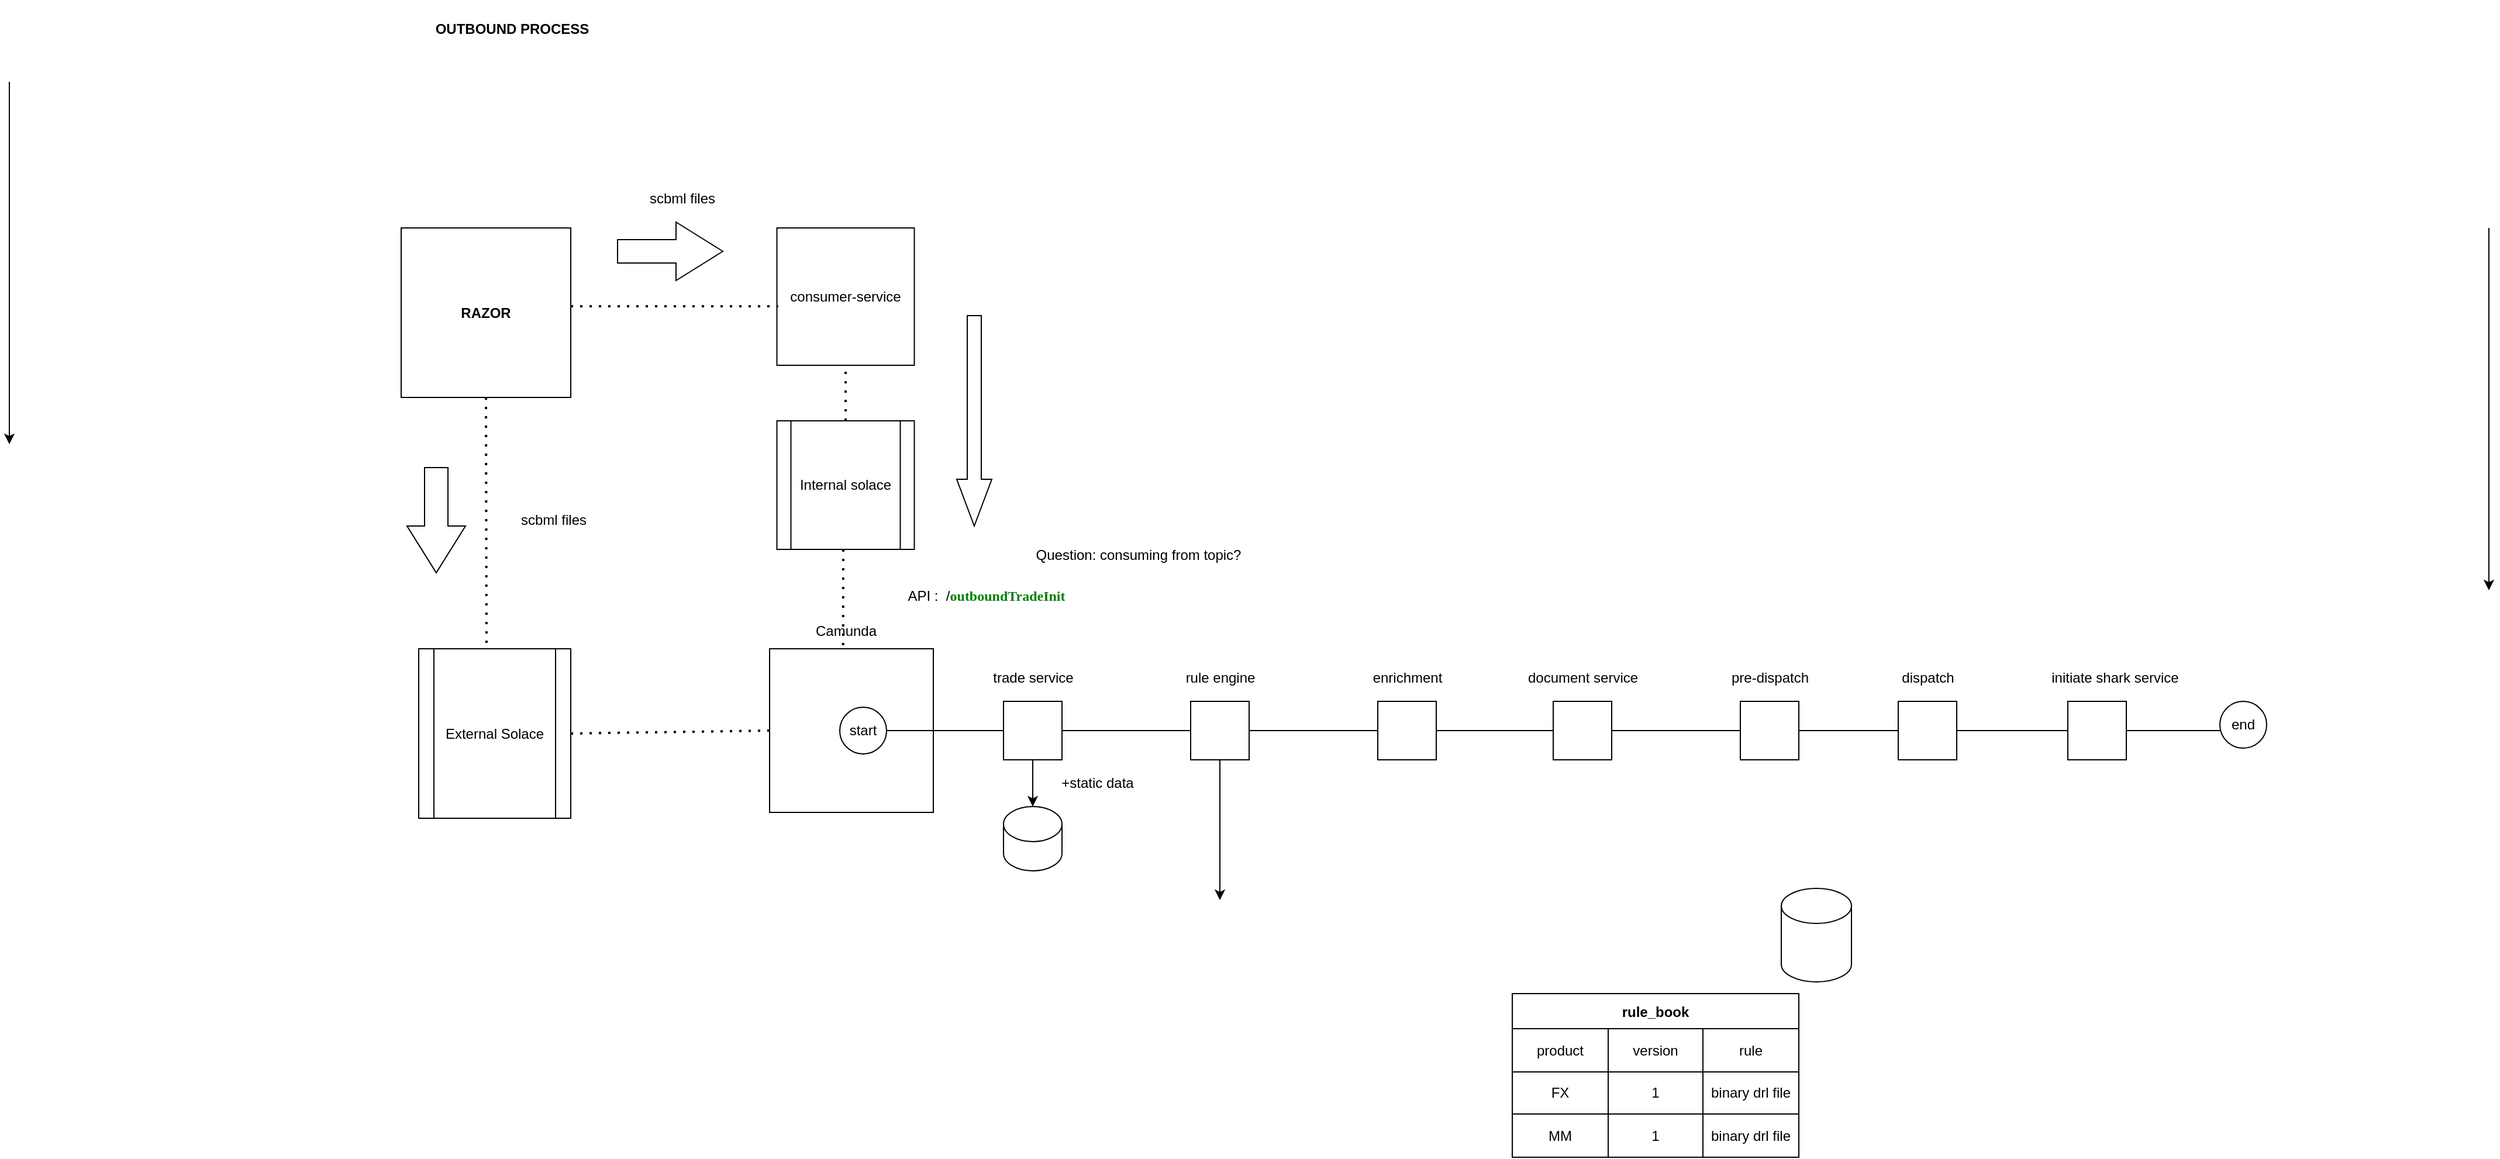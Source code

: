 <mxfile version="15.2.5" type="github">
  <diagram id="Z2sbgiuxVYzdd4WMGRo3" name="Page-1">
    <mxGraphModel dx="1836" dy="1493" grid="1" gridSize="10" guides="1" tooltips="1" connect="1" arrows="1" fold="1" page="1" pageScale="1" pageWidth="850" pageHeight="1100" math="0" shadow="0">
      <root>
        <mxCell id="0" />
        <mxCell id="1" parent="0" />
        <mxCell id="QthP1SoMLuOVrfB_0ppR-65" value="" style="whiteSpace=wrap;html=1;aspect=fixed;" parent="1" vertex="1">
          <mxGeometry x="380" y="135" width="140" height="140" as="geometry" />
        </mxCell>
        <mxCell id="QthP1SoMLuOVrfB_0ppR-7" value="" style="endArrow=none;html=1;startArrow=none;" parent="1" source="QthP1SoMLuOVrfB_0ppR-47" edge="1">
          <mxGeometry width="50" height="50" relative="1" as="geometry">
            <mxPoint x="460" y="205" as="sourcePoint" />
            <mxPoint x="1640" y="205" as="targetPoint" />
          </mxGeometry>
        </mxCell>
        <mxCell id="QthP1SoMLuOVrfB_0ppR-8" value="start" style="ellipse;whiteSpace=wrap;html=1;aspect=fixed;" parent="1" vertex="1">
          <mxGeometry x="440" y="185" width="40" height="40" as="geometry" />
        </mxCell>
        <mxCell id="QthP1SoMLuOVrfB_0ppR-9" value="" style="endArrow=none;html=1;" parent="1" target="QthP1SoMLuOVrfB_0ppR-8" edge="1">
          <mxGeometry width="50" height="50" relative="1" as="geometry">
            <mxPoint x="460" y="205" as="sourcePoint" />
            <mxPoint x="960" y="205" as="targetPoint" />
          </mxGeometry>
        </mxCell>
        <mxCell id="lJJMukgnDEd9ykWkRaqT-6" style="edgeStyle=none;rounded=0;orthogonalLoop=1;jettySize=auto;html=1;exitX=0.5;exitY=1;exitDx=0;exitDy=0;" parent="1" source="QthP1SoMLuOVrfB_0ppR-12" edge="1">
          <mxGeometry relative="1" as="geometry">
            <mxPoint x="605" y="270" as="targetPoint" />
          </mxGeometry>
        </mxCell>
        <mxCell id="QthP1SoMLuOVrfB_0ppR-12" value="" style="whiteSpace=wrap;html=1;aspect=fixed;" parent="1" vertex="1">
          <mxGeometry x="580" y="180" width="50" height="50" as="geometry" />
        </mxCell>
        <mxCell id="QthP1SoMLuOVrfB_0ppR-13" value="" style="endArrow=none;html=1;startArrow=none;" parent="1" source="QthP1SoMLuOVrfB_0ppR-8" target="QthP1SoMLuOVrfB_0ppR-12" edge="1">
          <mxGeometry width="50" height="50" relative="1" as="geometry">
            <mxPoint x="480" y="205" as="sourcePoint" />
            <mxPoint x="960" y="205" as="targetPoint" />
          </mxGeometry>
        </mxCell>
        <mxCell id="QthP1SoMLuOVrfB_0ppR-53" style="edgeStyle=orthogonalEdgeStyle;rounded=0;orthogonalLoop=1;jettySize=auto;html=1;exitX=0.5;exitY=1;exitDx=0;exitDy=0;" parent="1" source="QthP1SoMLuOVrfB_0ppR-14" edge="1">
          <mxGeometry relative="1" as="geometry">
            <mxPoint x="765" y="350" as="targetPoint" />
          </mxGeometry>
        </mxCell>
        <mxCell id="QthP1SoMLuOVrfB_0ppR-14" value="" style="whiteSpace=wrap;html=1;aspect=fixed;" parent="1" vertex="1">
          <mxGeometry x="740" y="180" width="50" height="50" as="geometry" />
        </mxCell>
        <mxCell id="QthP1SoMLuOVrfB_0ppR-16" value="" style="endArrow=none;html=1;startArrow=none;" parent="1" source="QthP1SoMLuOVrfB_0ppR-12" target="QthP1SoMLuOVrfB_0ppR-14" edge="1">
          <mxGeometry width="50" height="50" relative="1" as="geometry">
            <mxPoint x="630" y="205" as="sourcePoint" />
            <mxPoint x="960" y="205" as="targetPoint" />
          </mxGeometry>
        </mxCell>
        <mxCell id="QthP1SoMLuOVrfB_0ppR-17" value="" style="whiteSpace=wrap;html=1;aspect=fixed;" parent="1" vertex="1">
          <mxGeometry x="900" y="180" width="50" height="50" as="geometry" />
        </mxCell>
        <mxCell id="QthP1SoMLuOVrfB_0ppR-19" value="" style="endArrow=none;html=1;startArrow=none;" parent="1" source="QthP1SoMLuOVrfB_0ppR-14" target="QthP1SoMLuOVrfB_0ppR-17" edge="1">
          <mxGeometry width="50" height="50" relative="1" as="geometry">
            <mxPoint x="790" y="205" as="sourcePoint" />
            <mxPoint x="1240" y="205" as="targetPoint" />
          </mxGeometry>
        </mxCell>
        <mxCell id="QthP1SoMLuOVrfB_0ppR-20" value="enrichment" style="text;html=1;align=center;verticalAlign=middle;resizable=0;points=[];autosize=1;strokeColor=none;fillColor=none;" parent="1" vertex="1">
          <mxGeometry x="890" y="150" width="70" height="20" as="geometry" />
        </mxCell>
        <mxCell id="QthP1SoMLuOVrfB_0ppR-21" value="&lt;span&gt;rule engine&lt;/span&gt;" style="text;html=1;align=center;verticalAlign=middle;resizable=0;points=[];autosize=1;strokeColor=none;fillColor=none;" parent="1" vertex="1">
          <mxGeometry x="730" y="150" width="70" height="20" as="geometry" />
        </mxCell>
        <mxCell id="QthP1SoMLuOVrfB_0ppR-22" value="&lt;span&gt;trade service&lt;/span&gt;" style="text;html=1;align=center;verticalAlign=middle;resizable=0;points=[];autosize=1;strokeColor=none;fillColor=none;" parent="1" vertex="1">
          <mxGeometry x="565" y="150" width="80" height="20" as="geometry" />
        </mxCell>
        <mxCell id="QthP1SoMLuOVrfB_0ppR-23" value="" style="whiteSpace=wrap;html=1;aspect=fixed;" parent="1" vertex="1">
          <mxGeometry x="1050" y="180" width="50" height="50" as="geometry" />
        </mxCell>
        <mxCell id="QthP1SoMLuOVrfB_0ppR-24" value="" style="endArrow=none;html=1;startArrow=none;" parent="1" source="QthP1SoMLuOVrfB_0ppR-17" target="QthP1SoMLuOVrfB_0ppR-23" edge="1">
          <mxGeometry width="50" height="50" relative="1" as="geometry">
            <mxPoint x="950" y="205" as="sourcePoint" />
            <mxPoint x="1240" y="205" as="targetPoint" />
          </mxGeometry>
        </mxCell>
        <mxCell id="QthP1SoMLuOVrfB_0ppR-25" value="document service" style="text;html=1;align=center;verticalAlign=middle;resizable=0;points=[];autosize=1;strokeColor=none;fillColor=none;" parent="1" vertex="1">
          <mxGeometry x="1020" y="150" width="110" height="20" as="geometry" />
        </mxCell>
        <mxCell id="QthP1SoMLuOVrfB_0ppR-27" value="pre-dispatch" style="text;html=1;align=center;verticalAlign=middle;resizable=0;points=[];autosize=1;strokeColor=none;fillColor=none;" parent="1" vertex="1">
          <mxGeometry x="1195" y="150" width="80" height="20" as="geometry" />
        </mxCell>
        <mxCell id="QthP1SoMLuOVrfB_0ppR-29" value="dispatch" style="text;html=1;align=center;verticalAlign=middle;resizable=0;points=[];autosize=1;strokeColor=none;fillColor=none;" parent="1" vertex="1">
          <mxGeometry x="1340" y="150" width="60" height="20" as="geometry" />
        </mxCell>
        <mxCell id="QthP1SoMLuOVrfB_0ppR-47" value="" style="whiteSpace=wrap;html=1;aspect=fixed;" parent="1" vertex="1">
          <mxGeometry x="1490" y="180" width="50" height="50" as="geometry" />
        </mxCell>
        <mxCell id="QthP1SoMLuOVrfB_0ppR-48" value="" style="endArrow=none;html=1;startArrow=none;" parent="1" source="QthP1SoMLuOVrfB_0ppR-23" target="QthP1SoMLuOVrfB_0ppR-47" edge="1">
          <mxGeometry width="50" height="50" relative="1" as="geometry">
            <mxPoint x="1100" y="205" as="sourcePoint" />
            <mxPoint x="1640" y="205" as="targetPoint" />
          </mxGeometry>
        </mxCell>
        <mxCell id="QthP1SoMLuOVrfB_0ppR-49" value="initiate shark service" style="text;html=1;align=center;verticalAlign=middle;resizable=0;points=[];autosize=1;strokeColor=none;fillColor=none;" parent="1" vertex="1">
          <mxGeometry x="1470" y="150" width="120" height="20" as="geometry" />
        </mxCell>
        <mxCell id="QthP1SoMLuOVrfB_0ppR-50" value="end" style="ellipse;whiteSpace=wrap;html=1;aspect=fixed;" parent="1" vertex="1">
          <mxGeometry x="1620" y="180" width="40" height="40" as="geometry" />
        </mxCell>
        <mxCell id="QthP1SoMLuOVrfB_0ppR-51" value="" style="whiteSpace=wrap;html=1;aspect=fixed;" parent="1" vertex="1">
          <mxGeometry x="1210" y="180" width="50" height="50" as="geometry" />
        </mxCell>
        <mxCell id="QthP1SoMLuOVrfB_0ppR-52" value="" style="whiteSpace=wrap;html=1;aspect=fixed;" parent="1" vertex="1">
          <mxGeometry x="1345" y="180" width="50" height="50" as="geometry" />
        </mxCell>
        <mxCell id="QthP1SoMLuOVrfB_0ppR-54" value="&lt;b&gt;OUTBOUND PROCESS&lt;/b&gt;" style="text;html=1;strokeColor=none;fillColor=none;align=center;verticalAlign=middle;whiteSpace=wrap;rounded=0;" parent="1" vertex="1">
          <mxGeometry x="70" y="-420" width="180" height="50" as="geometry" />
        </mxCell>
        <mxCell id="QthP1SoMLuOVrfB_0ppR-55" value="&lt;b&gt;RAZOR&lt;/b&gt;" style="whiteSpace=wrap;html=1;aspect=fixed;" parent="1" vertex="1">
          <mxGeometry x="65" y="-225" width="145" height="145" as="geometry" />
        </mxCell>
        <mxCell id="QthP1SoMLuOVrfB_0ppR-56" value="External Solace" style="shape=process;whiteSpace=wrap;html=1;backgroundOutline=1;" parent="1" vertex="1">
          <mxGeometry x="80" y="135" width="130" height="145" as="geometry" />
        </mxCell>
        <mxCell id="QthP1SoMLuOVrfB_0ppR-63" value="scbml files" style="text;html=1;align=center;verticalAlign=middle;resizable=0;points=[];autosize=1;strokeColor=none;fillColor=none;" parent="1" vertex="1">
          <mxGeometry x="270" y="-260" width="70" height="20" as="geometry" />
        </mxCell>
        <mxCell id="QthP1SoMLuOVrfB_0ppR-66" value="Camunda" style="text;html=1;align=center;verticalAlign=middle;resizable=0;points=[];autosize=1;strokeColor=none;fillColor=none;" parent="1" vertex="1">
          <mxGeometry x="410" y="110" width="70" height="20" as="geometry" />
        </mxCell>
        <mxCell id="QthP1SoMLuOVrfB_0ppR-77" value="consumer-service" style="whiteSpace=wrap;html=1;aspect=fixed;" parent="1" vertex="1">
          <mxGeometry x="386.25" y="-225" width="117.5" height="117.5" as="geometry" />
        </mxCell>
        <mxCell id="QthP1SoMLuOVrfB_0ppR-79" value="Internal solace" style="shape=process;whiteSpace=wrap;html=1;backgroundOutline=1;" parent="1" vertex="1">
          <mxGeometry x="386.25" y="-60" width="117.5" height="110" as="geometry" />
        </mxCell>
        <mxCell id="QthP1SoMLuOVrfB_0ppR-80" value="" style="endArrow=none;dashed=1;html=1;dashPattern=1 3;strokeWidth=2;exitX=0.5;exitY=1;exitDx=0;exitDy=0;entryX=0.446;entryY=0.007;entryDx=0;entryDy=0;entryPerimeter=0;" parent="1" source="QthP1SoMLuOVrfB_0ppR-55" target="QthP1SoMLuOVrfB_0ppR-56" edge="1">
          <mxGeometry width="50" height="50" relative="1" as="geometry">
            <mxPoint x="480" y="-30" as="sourcePoint" />
            <mxPoint x="530" y="-80" as="targetPoint" />
          </mxGeometry>
        </mxCell>
        <mxCell id="QthP1SoMLuOVrfB_0ppR-81" value="" style="html=1;shadow=0;dashed=0;align=center;verticalAlign=middle;shape=mxgraph.arrows2.arrow;dy=0.6;dx=40;direction=south;notch=0;" parent="1" vertex="1">
          <mxGeometry x="70" y="-20" width="50" height="90" as="geometry" />
        </mxCell>
        <mxCell id="QthP1SoMLuOVrfB_0ppR-84" value="" style="endArrow=none;dashed=1;html=1;dashPattern=1 3;strokeWidth=2;entryX=0.009;entryY=0.57;entryDx=0;entryDy=0;entryPerimeter=0;" parent="1" target="QthP1SoMLuOVrfB_0ppR-77" edge="1">
          <mxGeometry width="50" height="50" relative="1" as="geometry">
            <mxPoint x="210" y="-158" as="sourcePoint" />
            <mxPoint x="530" y="70" as="targetPoint" />
          </mxGeometry>
        </mxCell>
        <mxCell id="QthP1SoMLuOVrfB_0ppR-85" value="" style="html=1;shadow=0;dashed=0;align=center;verticalAlign=middle;shape=mxgraph.arrows2.arrow;dy=0.6;dx=40;direction=south;notch=0;rotation=-90;" parent="1" vertex="1">
          <mxGeometry x="270" y="-250" width="50" height="90" as="geometry" />
        </mxCell>
        <mxCell id="QthP1SoMLuOVrfB_0ppR-86" value="" style="endArrow=none;dashed=1;html=1;dashPattern=1 3;strokeWidth=2;exitX=0;exitY=0.5;exitDx=0;exitDy=0;entryX=1;entryY=0.5;entryDx=0;entryDy=0;" parent="1" source="QthP1SoMLuOVrfB_0ppR-65" target="QthP1SoMLuOVrfB_0ppR-56" edge="1">
          <mxGeometry width="50" height="50" relative="1" as="geometry">
            <mxPoint x="290" y="8.98" as="sourcePoint" />
            <mxPoint x="290.48" y="224.995" as="targetPoint" />
          </mxGeometry>
        </mxCell>
        <mxCell id="QthP1SoMLuOVrfB_0ppR-88" value="" style="endArrow=classic;html=1;" parent="1" edge="1">
          <mxGeometry width="50" height="50" relative="1" as="geometry">
            <mxPoint x="-270" y="-350" as="sourcePoint" />
            <mxPoint x="-270" y="-40" as="targetPoint" />
          </mxGeometry>
        </mxCell>
        <mxCell id="QthP1SoMLuOVrfB_0ppR-89" value="" style="endArrow=classic;html=1;" parent="1" edge="1">
          <mxGeometry width="50" height="50" relative="1" as="geometry">
            <mxPoint x="1850" y="-225" as="sourcePoint" />
            <mxPoint x="1850" y="85" as="targetPoint" />
          </mxGeometry>
        </mxCell>
        <mxCell id="QthP1SoMLuOVrfB_0ppR-90" value="scbml files" style="text;html=1;align=center;verticalAlign=middle;resizable=0;points=[];autosize=1;strokeColor=none;fillColor=none;" parent="1" vertex="1">
          <mxGeometry x="160" y="15" width="70" height="20" as="geometry" />
        </mxCell>
        <mxCell id="QthP1SoMLuOVrfB_0ppR-91" value="" style="endArrow=none;dashed=1;html=1;dashPattern=1 3;strokeWidth=2;entryX=0.5;entryY=1;entryDx=0;entryDy=0;exitX=0.5;exitY=0;exitDx=0;exitDy=0;" parent="1" source="QthP1SoMLuOVrfB_0ppR-79" target="QthP1SoMLuOVrfB_0ppR-77" edge="1">
          <mxGeometry width="50" height="50" relative="1" as="geometry">
            <mxPoint x="220" y="-148" as="sourcePoint" />
            <mxPoint x="397.307" y="-148.025" as="targetPoint" />
          </mxGeometry>
        </mxCell>
        <mxCell id="QthP1SoMLuOVrfB_0ppR-92" value="" style="endArrow=none;dashed=1;html=1;dashPattern=1 3;strokeWidth=2;entryX=0.449;entryY=-0.018;entryDx=0;entryDy=0;entryPerimeter=0;" parent="1" target="QthP1SoMLuOVrfB_0ppR-65" edge="1">
          <mxGeometry width="50" height="50" relative="1" as="geometry">
            <mxPoint x="443" y="50" as="sourcePoint" />
            <mxPoint x="440" y="137" as="targetPoint" />
            <Array as="points" />
          </mxGeometry>
        </mxCell>
        <mxCell id="QthP1SoMLuOVrfB_0ppR-93" value="" style="html=1;shadow=0;dashed=0;align=center;verticalAlign=middle;shape=mxgraph.arrows2.arrow;dy=0.6;dx=40;direction=south;notch=0;rotation=0;" parent="1" vertex="1">
          <mxGeometry x="540" y="-150" width="30" height="180" as="geometry" />
        </mxCell>
        <mxCell id="lJJMukgnDEd9ykWkRaqT-2" value="API :&amp;nbsp; /&lt;span style=&quot;color: rgb(0 , 128 , 0) ; font-weight: bold ; background-color: rgb(255 , 255 , 255) ; font-family: &amp;#34;source code pro&amp;#34; ; font-size: 9pt&quot;&gt;outboundTradeInit&lt;/span&gt;" style="text;html=1;align=center;verticalAlign=middle;resizable=0;points=[];autosize=1;strokeColor=none;fillColor=none;" parent="1" vertex="1">
          <mxGeometry x="490" y="80" width="150" height="20" as="geometry" />
        </mxCell>
        <mxCell id="lJJMukgnDEd9ykWkRaqT-3" value="Question: consuming from topic?" style="text;html=1;align=center;verticalAlign=middle;resizable=0;points=[];autosize=1;strokeColor=none;fillColor=none;" parent="1" vertex="1">
          <mxGeometry x="600" y="45" width="190" height="20" as="geometry" />
        </mxCell>
        <mxCell id="lJJMukgnDEd9ykWkRaqT-4" value="" style="shape=cylinder3;whiteSpace=wrap;html=1;boundedLbl=1;backgroundOutline=1;size=15;" parent="1" vertex="1">
          <mxGeometry x="580" y="270" width="50" height="55" as="geometry" />
        </mxCell>
        <mxCell id="lJJMukgnDEd9ykWkRaqT-7" value="+static data" style="text;html=1;align=center;verticalAlign=middle;resizable=0;points=[];autosize=1;strokeColor=none;fillColor=none;" parent="1" vertex="1">
          <mxGeometry x="620" y="240" width="80" height="20" as="geometry" />
        </mxCell>
        <mxCell id="EoJ9KSqt0x2r-B0GxFmA-1" value="rule_book" style="shape=table;startSize=30;container=1;collapsible=0;childLayout=tableLayout;fontStyle=1;align=center;pointerEvents=1;" vertex="1" parent="1">
          <mxGeometry x="1015" y="430" width="245" height="140" as="geometry" />
        </mxCell>
        <mxCell id="EoJ9KSqt0x2r-B0GxFmA-2" value="" style="shape=partialRectangle;html=1;whiteSpace=wrap;collapsible=0;dropTarget=0;pointerEvents=0;fillColor=none;top=0;left=0;bottom=0;right=0;points=[[0,0.5],[1,0.5]];portConstraint=eastwest;" vertex="1" parent="EoJ9KSqt0x2r-B0GxFmA-1">
          <mxGeometry y="30" width="245" height="37" as="geometry" />
        </mxCell>
        <mxCell id="EoJ9KSqt0x2r-B0GxFmA-3" value="product" style="shape=partialRectangle;html=1;whiteSpace=wrap;connectable=0;fillColor=none;top=0;left=0;bottom=0;right=0;overflow=hidden;pointerEvents=1;" vertex="1" parent="EoJ9KSqt0x2r-B0GxFmA-2">
          <mxGeometry width="82" height="37" as="geometry" />
        </mxCell>
        <mxCell id="EoJ9KSqt0x2r-B0GxFmA-4" value="version" style="shape=partialRectangle;html=1;whiteSpace=wrap;connectable=0;fillColor=none;top=0;left=0;bottom=0;right=0;overflow=hidden;pointerEvents=1;" vertex="1" parent="EoJ9KSqt0x2r-B0GxFmA-2">
          <mxGeometry x="82" width="81" height="37" as="geometry" />
        </mxCell>
        <mxCell id="EoJ9KSqt0x2r-B0GxFmA-5" value="rule" style="shape=partialRectangle;html=1;whiteSpace=wrap;connectable=0;fillColor=none;top=0;left=0;bottom=0;right=0;overflow=hidden;pointerEvents=1;" vertex="1" parent="EoJ9KSqt0x2r-B0GxFmA-2">
          <mxGeometry x="163" width="82" height="37" as="geometry" />
        </mxCell>
        <mxCell id="EoJ9KSqt0x2r-B0GxFmA-6" value="" style="shape=partialRectangle;html=1;whiteSpace=wrap;collapsible=0;dropTarget=0;pointerEvents=0;fillColor=none;top=0;left=0;bottom=0;right=0;points=[[0,0.5],[1,0.5]];portConstraint=eastwest;" vertex="1" parent="EoJ9KSqt0x2r-B0GxFmA-1">
          <mxGeometry y="67" width="245" height="36" as="geometry" />
        </mxCell>
        <mxCell id="EoJ9KSqt0x2r-B0GxFmA-7" value="FX" style="shape=partialRectangle;html=1;whiteSpace=wrap;connectable=0;fillColor=none;top=0;left=0;bottom=0;right=0;overflow=hidden;pointerEvents=1;" vertex="1" parent="EoJ9KSqt0x2r-B0GxFmA-6">
          <mxGeometry width="82" height="36" as="geometry" />
        </mxCell>
        <mxCell id="EoJ9KSqt0x2r-B0GxFmA-8" value="1" style="shape=partialRectangle;html=1;whiteSpace=wrap;connectable=0;fillColor=none;top=0;left=0;bottom=0;right=0;overflow=hidden;pointerEvents=1;" vertex="1" parent="EoJ9KSqt0x2r-B0GxFmA-6">
          <mxGeometry x="82" width="81" height="36" as="geometry" />
        </mxCell>
        <mxCell id="EoJ9KSqt0x2r-B0GxFmA-9" value="binary drl file" style="shape=partialRectangle;html=1;whiteSpace=wrap;connectable=0;fillColor=none;top=0;left=0;bottom=0;right=0;overflow=hidden;pointerEvents=1;" vertex="1" parent="EoJ9KSqt0x2r-B0GxFmA-6">
          <mxGeometry x="163" width="82" height="36" as="geometry" />
        </mxCell>
        <mxCell id="EoJ9KSqt0x2r-B0GxFmA-10" value="" style="shape=partialRectangle;html=1;whiteSpace=wrap;collapsible=0;dropTarget=0;pointerEvents=0;fillColor=none;top=0;left=0;bottom=0;right=0;points=[[0,0.5],[1,0.5]];portConstraint=eastwest;" vertex="1" parent="EoJ9KSqt0x2r-B0GxFmA-1">
          <mxGeometry y="103" width="245" height="37" as="geometry" />
        </mxCell>
        <mxCell id="EoJ9KSqt0x2r-B0GxFmA-11" value="MM" style="shape=partialRectangle;html=1;whiteSpace=wrap;connectable=0;fillColor=none;top=0;left=0;bottom=0;right=0;overflow=hidden;pointerEvents=1;" vertex="1" parent="EoJ9KSqt0x2r-B0GxFmA-10">
          <mxGeometry width="82" height="37" as="geometry" />
        </mxCell>
        <mxCell id="EoJ9KSqt0x2r-B0GxFmA-12" value="1" style="shape=partialRectangle;html=1;whiteSpace=wrap;connectable=0;fillColor=none;top=0;left=0;bottom=0;right=0;overflow=hidden;pointerEvents=1;" vertex="1" parent="EoJ9KSqt0x2r-B0GxFmA-10">
          <mxGeometry x="82" width="81" height="37" as="geometry" />
        </mxCell>
        <mxCell id="EoJ9KSqt0x2r-B0GxFmA-13" value="&lt;span&gt;binary drl file&lt;/span&gt;" style="shape=partialRectangle;html=1;whiteSpace=wrap;connectable=0;fillColor=none;top=0;left=0;bottom=0;right=0;overflow=hidden;pointerEvents=1;" vertex="1" parent="EoJ9KSqt0x2r-B0GxFmA-10">
          <mxGeometry x="163" width="82" height="37" as="geometry" />
        </mxCell>
        <mxCell id="EoJ9KSqt0x2r-B0GxFmA-33" value="" style="shape=cylinder3;whiteSpace=wrap;html=1;boundedLbl=1;backgroundOutline=1;size=15;" vertex="1" parent="1">
          <mxGeometry x="1245" y="340" width="60" height="80" as="geometry" />
        </mxCell>
      </root>
    </mxGraphModel>
  </diagram>
</mxfile>
